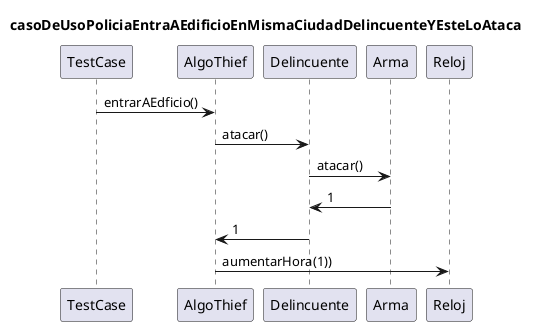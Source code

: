 @startuml
title: casoDeUsoPoliciaEntraAEdificioEnMismaCiudadDelincuenteYEsteLoAtaca

TestCase -> AlgoThief : entrarAEdficio()
AlgoThief -> Delincuente : atacar()
Delincuente -> Arma : atacar()
Arma -> Delincuente : 1
Delincuente -> AlgoThief : 1
AlgoThief -> Reloj : aumentarHora(1))

@enduml